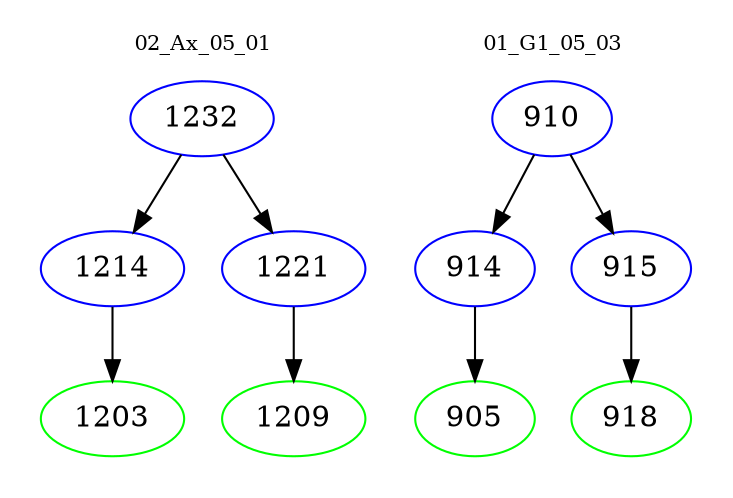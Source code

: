 digraph{
subgraph cluster_0 {
color = white
label = "02_Ax_05_01";
fontsize=10;
T0_1232 [label="1232", color="blue"]
T0_1232 -> T0_1214 [color="black"]
T0_1214 [label="1214", color="blue"]
T0_1214 -> T0_1203 [color="black"]
T0_1203 [label="1203", color="green"]
T0_1232 -> T0_1221 [color="black"]
T0_1221 [label="1221", color="blue"]
T0_1221 -> T0_1209 [color="black"]
T0_1209 [label="1209", color="green"]
}
subgraph cluster_1 {
color = white
label = "01_G1_05_03";
fontsize=10;
T1_910 [label="910", color="blue"]
T1_910 -> T1_914 [color="black"]
T1_914 [label="914", color="blue"]
T1_914 -> T1_905 [color="black"]
T1_905 [label="905", color="green"]
T1_910 -> T1_915 [color="black"]
T1_915 [label="915", color="blue"]
T1_915 -> T1_918 [color="black"]
T1_918 [label="918", color="green"]
}
}
